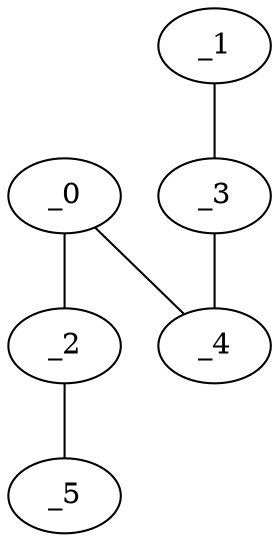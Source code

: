 graph KP1_0020 {
	_0	 [x="0.78135",
		y="2.90731"];
	_2	 [x="0.73",
		y="0.64"];
	_0 -- _2;
	_4	 [x="1.85524",
		y="0.732635"];
	_0 -- _4;
	_1	 [x="2.19982",
		y="3.12982"];
	_3	 [x="0.733985",
		y="2.08273"];
	_1 -- _3;
	_5	 [x="0.21011",
		y="2.51155"];
	_2 -- _5;
	_3 -- _4;
}
